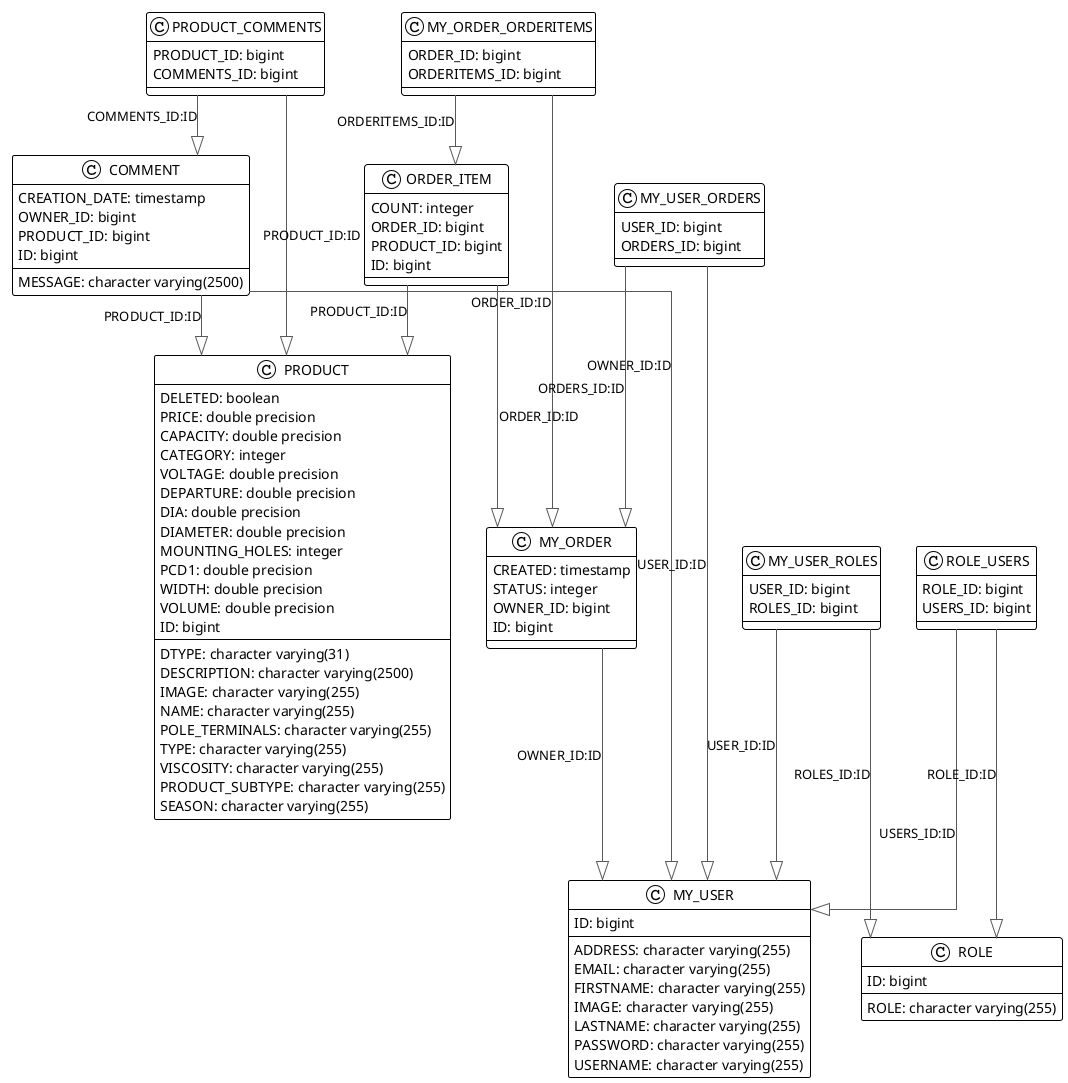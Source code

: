 @startuml

!theme plain
top to bottom direction
skinparam linetype ortho

class COMMENT {
   CREATION_DATE: timestamp
   MESSAGE: character varying(2500)
   OWNER_ID: bigint
   PRODUCT_ID: bigint
   ID: bigint
}
class MY_ORDER {
   CREATED: timestamp
   STATUS: integer
   OWNER_ID: bigint
   ID: bigint
}
class MY_ORDER_ORDERITEMS {
   ORDER_ID: bigint
   ORDERITEMS_ID: bigint
}
class MY_USER {
   ADDRESS: character varying(255)
   EMAIL: character varying(255)
   FIRSTNAME: character varying(255)
   IMAGE: character varying(255)
   LASTNAME: character varying(255)
   PASSWORD: character varying(255)
   USERNAME: character varying(255)
   ID: bigint
}
class MY_USER_ORDERS {
   USER_ID: bigint
   ORDERS_ID: bigint
}
class MY_USER_ROLES {
   USER_ID: bigint
   ROLES_ID: bigint
}
class ORDER_ITEM {
   COUNT: integer
   ORDER_ID: bigint
   PRODUCT_ID: bigint
   ID: bigint
}
class PRODUCT {
   DTYPE: character varying(31)
   DELETED: boolean
   DESCRIPTION: character varying(2500)
   IMAGE: character varying(255)
   NAME: character varying(255)
   PRICE: double precision
   CAPACITY: double precision
   CATEGORY: integer
   POLE_TERMINALS: character varying(255)
   TYPE: character varying(255)
   VOLTAGE: double precision
   DEPARTURE: double precision
   DIA: double precision
   DIAMETER: double precision
   MOUNTING_HOLES: integer
   PCD1: double precision
   WIDTH: double precision
   VISCOSITY: character varying(255)
   VOLUME: double precision
   PRODUCT_SUBTYPE: character varying(255)
   SEASON: character varying(255)
   ID: bigint
}
class PRODUCT_COMMENTS {
   PRODUCT_ID: bigint
   COMMENTS_ID: bigint
}
class ROLE {
   ROLE: character varying(255)
   ID: bigint
}
class ROLE_USERS {
   ROLE_ID: bigint
   USERS_ID: bigint
}

COMMENT              -[#595959,plain]-^  MY_USER             : "OWNER_ID:ID"
COMMENT              -[#595959,plain]-^  PRODUCT             : "PRODUCT_ID:ID"
MY_ORDER             -[#595959,plain]-^  MY_USER             : "OWNER_ID:ID"
MY_ORDER_ORDERITEMS  -[#595959,plain]-^  MY_ORDER            : "ORDER_ID:ID"
MY_ORDER_ORDERITEMS  -[#595959,plain]-^  ORDER_ITEM          : "ORDERITEMS_ID:ID"
MY_USER_ORDERS       -[#595959,plain]-^  MY_ORDER            : "ORDERS_ID:ID"
MY_USER_ORDERS       -[#595959,plain]-^  MY_USER             : "USER_ID:ID"
MY_USER_ROLES        -[#595959,plain]-^  MY_USER             : "USER_ID:ID"
MY_USER_ROLES        -[#595959,plain]-^  ROLE                : "ROLES_ID:ID"
ORDER_ITEM           -[#595959,plain]-^  MY_ORDER            : "ORDER_ID:ID"
ORDER_ITEM           -[#595959,plain]-^  PRODUCT             : "PRODUCT_ID:ID"
PRODUCT_COMMENTS     -[#595959,plain]-^  COMMENT             : "COMMENTS_ID:ID"
PRODUCT_COMMENTS     -[#595959,plain]-^  PRODUCT             : "PRODUCT_ID:ID"
ROLE_USERS           -[#595959,plain]-^  MY_USER             : "USERS_ID:ID"
ROLE_USERS           -[#595959,plain]-^  ROLE                : "ROLE_ID:ID"
@enduml
